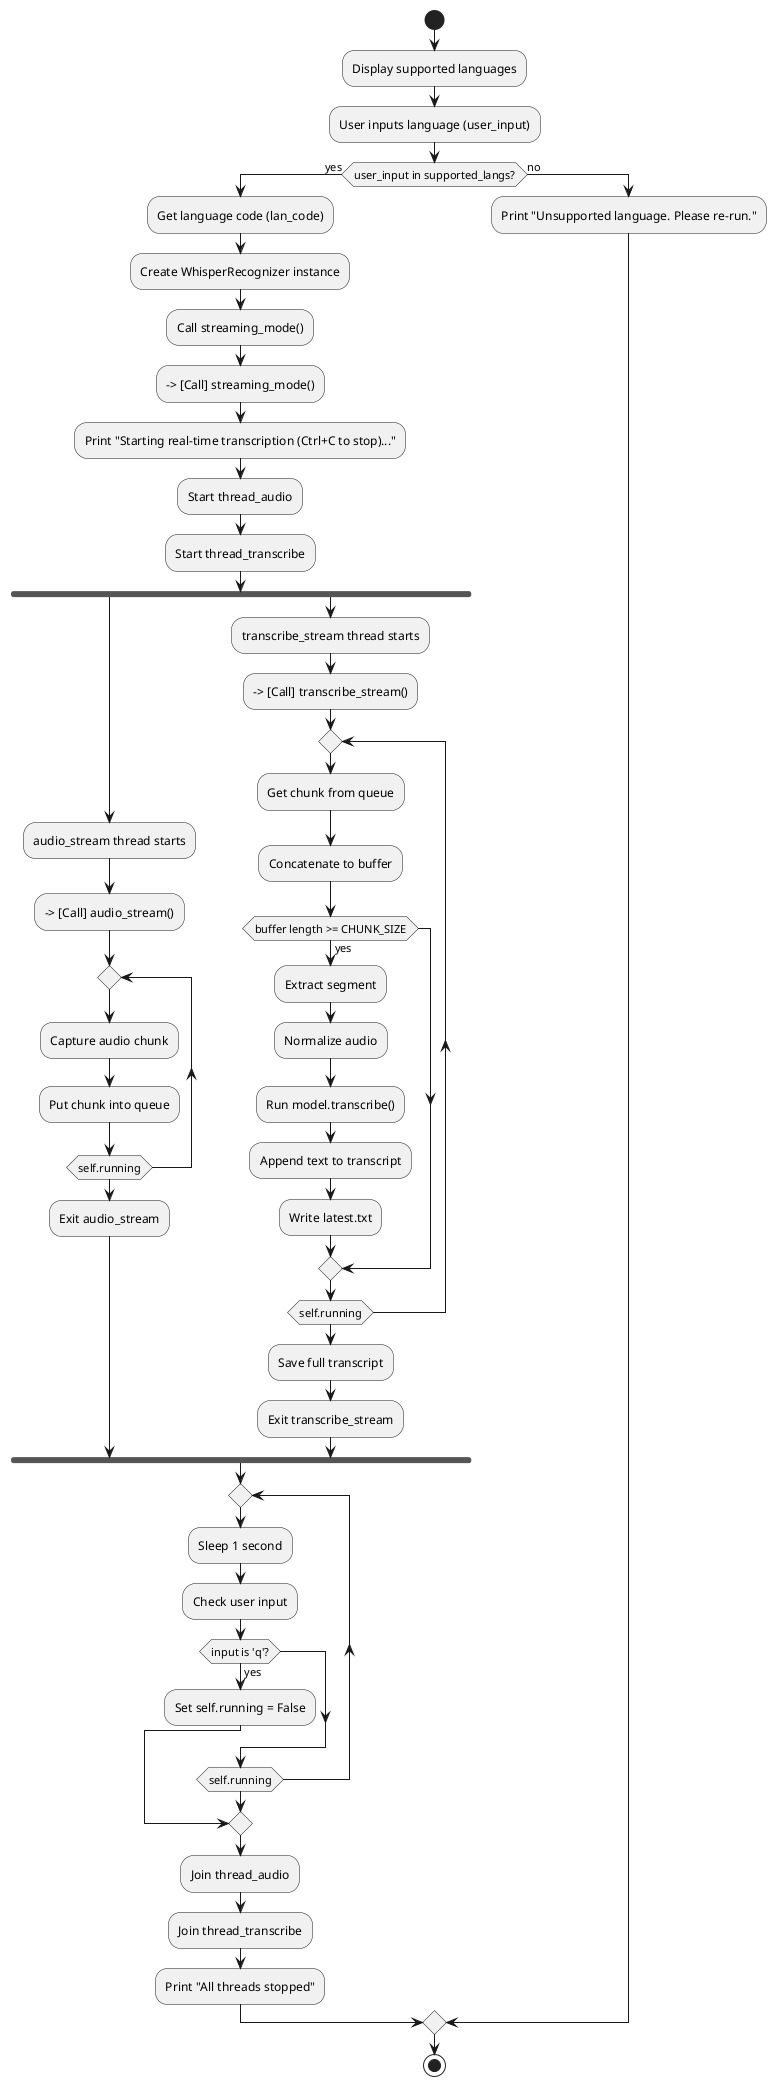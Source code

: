 @startuml
start
:Display supported languages;
:User inputs language (user_input);
if (user_input in supported_langs?) then (yes)
    :Get language code (lan_code);
    :Create WhisperRecognizer instance;
    :Call streaming_mode();

    --> [Call] streaming_mode()
    :Print "Starting real-time transcription (Ctrl+C to stop)...";
    :Start thread_audio;
    :Start thread_transcribe;

    fork
        :audio_stream thread starts;
        --> [Call] audio_stream()
        repeat
            :Capture audio chunk;
            :Put chunk into queue;
        repeat while (self.running)
        :Exit audio_stream;
    fork again
        :transcribe_stream thread starts;
        --> [Call] transcribe_stream()
        repeat
            :Get chunk from queue;
            :Concatenate to buffer;
            if (buffer length >= CHUNK_SIZE) then (yes)
                :Extract segment;
                :Normalize audio;
                :Run model.transcribe();
                :Append text to transcript;
                :Write latest.txt;
            endif
        repeat while (self.running)
        :Save full transcript;
        :Exit transcribe_stream;
    end fork

    repeat
        :Sleep 1 second;
        :Check user input;
        if (input is 'q'?) then (yes)
            :Set self.running = False;
            break
        endif
    repeat while (self.running)

    :Join thread_audio;
    :Join thread_transcribe;
    :Print "All threads stopped";
else (no)
    :Print "Unsupported language. Please re-run.";
endif
stop
@enduml
